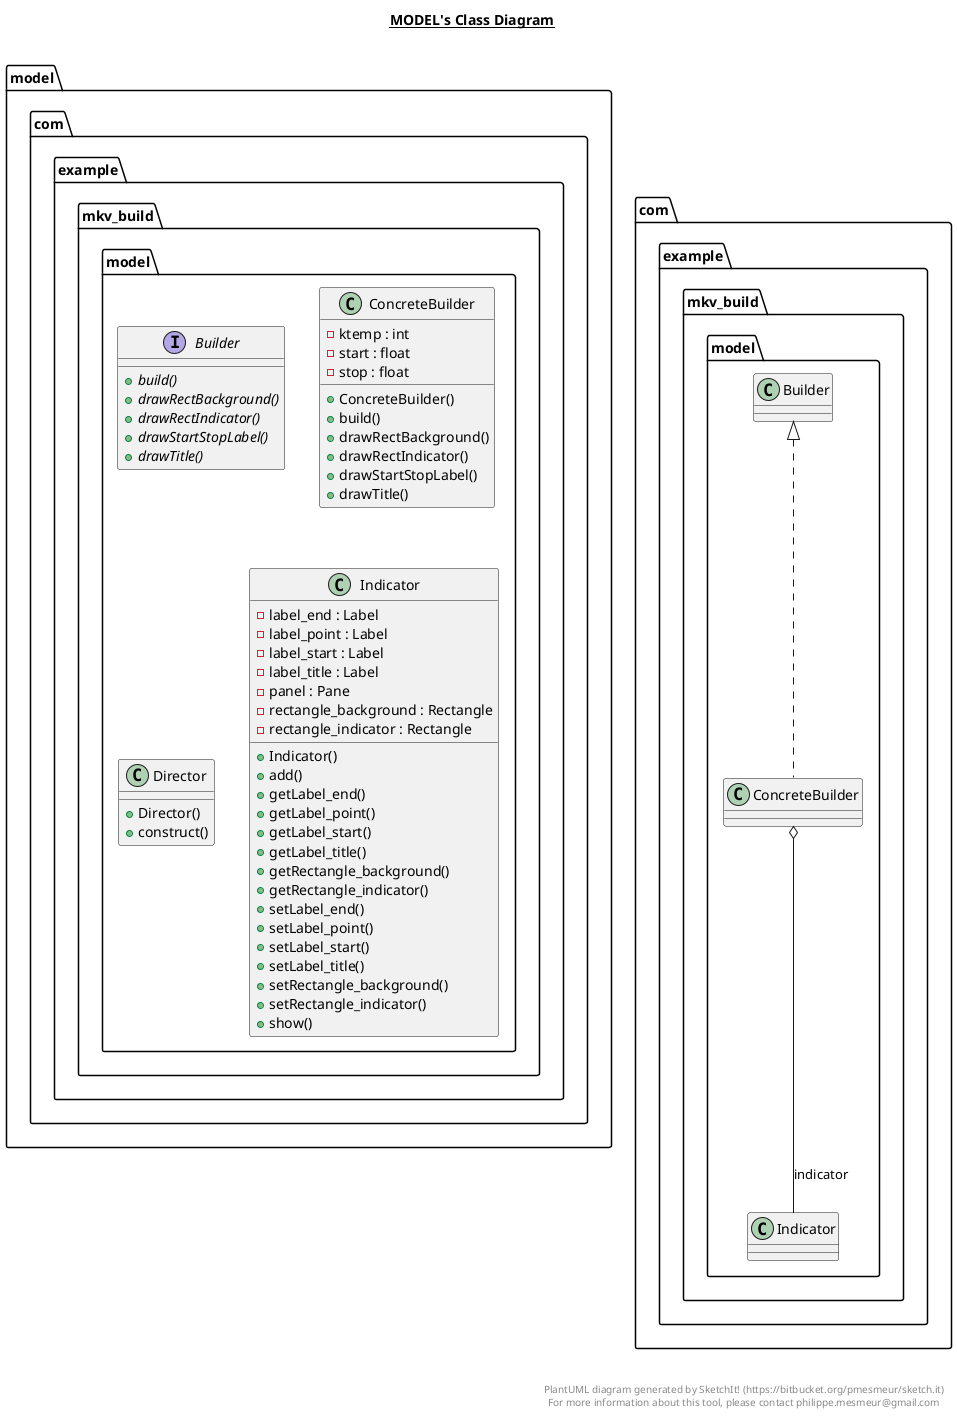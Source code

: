 @startuml

title __MODEL's Class Diagram__\n


      namespace model {
        interface com.example.mkv_build.model.Builder {
            {abstract} + build()
            {abstract} + drawRectBackground()
            {abstract} + drawRectIndicator()
            {abstract} + drawStartStopLabel()
            {abstract} + drawTitle()
        }
      }

  


      namespace model {
        class com.example.mkv_build.model.ConcreteBuilder {
            - ktemp : int
            - start : float
            - stop : float
            + ConcreteBuilder()
            + build()
            + drawRectBackground()
            + drawRectIndicator()
            + drawStartStopLabel()
            + drawTitle()
        }
      }

  


      namespace model {
        class com.example.mkv_build.model.Director {
            + Director()
            + construct()
        }
      }

  


      namespace model {
        class com.example.mkv_build.model.Indicator {
            - label_end : Label
            - label_point : Label
            - label_start : Label
            - label_title : Label
            - panel : Pane
            - rectangle_background : Rectangle
            - rectangle_indicator : Rectangle
            + Indicator()
            + add()
            + getLabel_end()
            + getLabel_point()
            + getLabel_start()
            + getLabel_title()
            + getRectangle_background()
            + getRectangle_indicator()
            + setLabel_end()
            + setLabel_point()
            + setLabel_start()
            + setLabel_title()
            + setRectangle_background()
            + setRectangle_indicator()
            + show()
        }
      }

  

  com.example.mkv_build.model.ConcreteBuilder .up.|> com.example.mkv_build.model.Builder
  com.example.mkv_build.model.ConcreteBuilder o-- com.example.mkv_build.model.Indicator : indicator


right footer


PlantUML diagram generated by SketchIt! (https://bitbucket.org/pmesmeur/sketch.it)
For more information about this tool, please contact philippe.mesmeur@gmail.com
endfooter

@enduml
